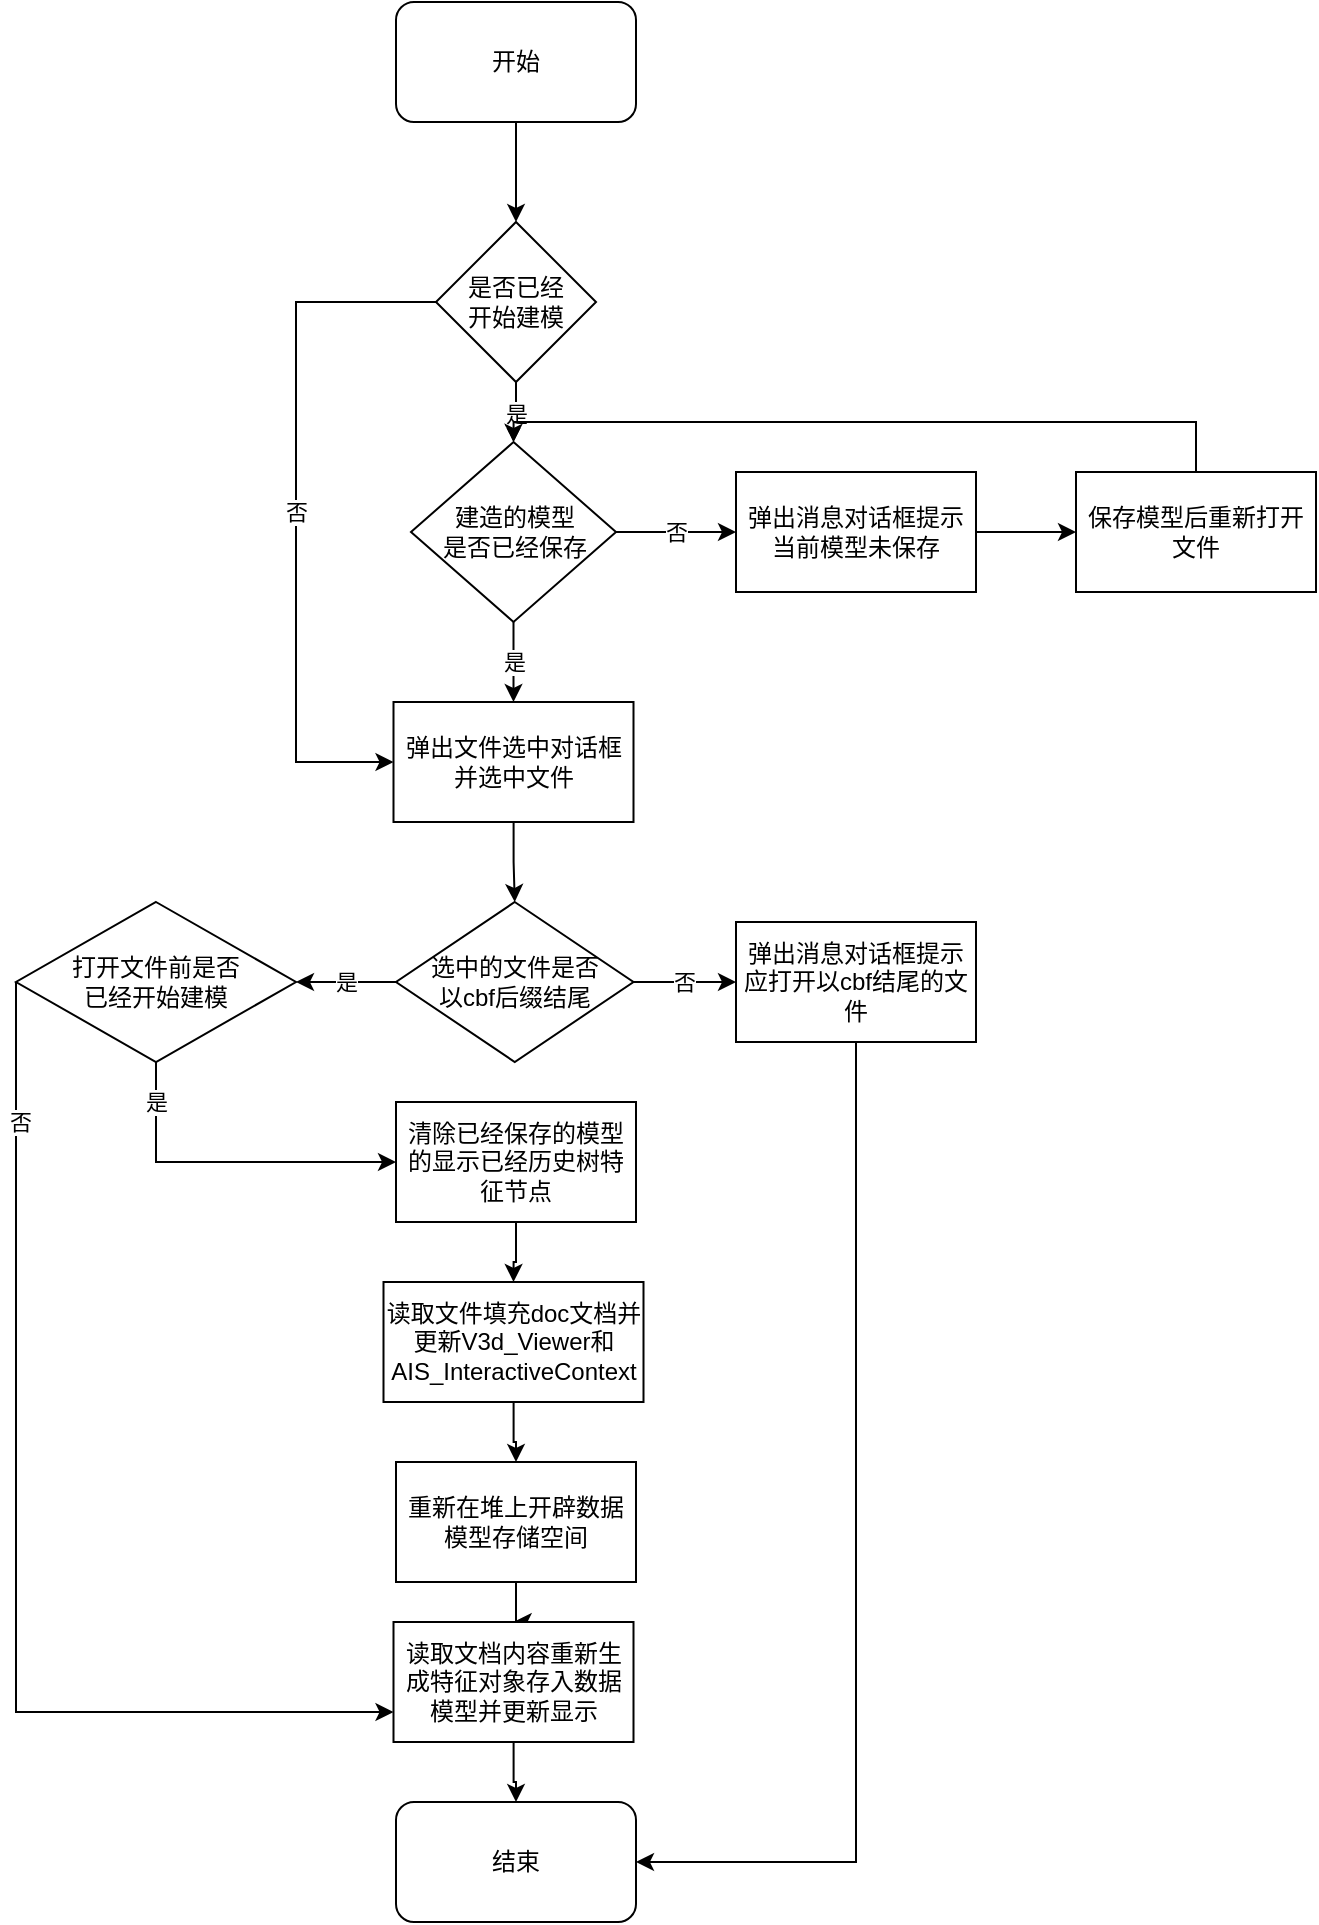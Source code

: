 <mxfile version="21.0.7" type="github">
  <diagram name="第 1 页" id="0Em5EwTK6glhkeCX4Q82">
    <mxGraphModel dx="2977" dy="967" grid="1" gridSize="10" guides="1" tooltips="1" connect="1" arrows="1" fold="1" page="1" pageScale="1" pageWidth="827" pageHeight="1169" math="0" shadow="0">
      <root>
        <mxCell id="0" />
        <mxCell id="1" parent="0" />
        <mxCell id="jxCu223SDdkoaslGFEt7-2" style="edgeStyle=orthogonalEdgeStyle;rounded=0;orthogonalLoop=1;jettySize=auto;html=1;entryX=0.5;entryY=0;entryDx=0;entryDy=0;" edge="1" parent="1" source="jxCu223SDdkoaslGFEt7-1" target="jxCu223SDdkoaslGFEt7-3">
          <mxGeometry relative="1" as="geometry">
            <mxPoint x="80" y="250" as="targetPoint" />
          </mxGeometry>
        </mxCell>
        <mxCell id="jxCu223SDdkoaslGFEt7-1" value="开始" style="rounded=1;whiteSpace=wrap;html=1;" vertex="1" parent="1">
          <mxGeometry x="20" y="160" width="120" height="60" as="geometry" />
        </mxCell>
        <mxCell id="jxCu223SDdkoaslGFEt7-4" value="是" style="edgeStyle=orthogonalEdgeStyle;rounded=0;orthogonalLoop=1;jettySize=auto;html=1;entryX=0.5;entryY=0;entryDx=0;entryDy=0;" edge="1" parent="1" source="jxCu223SDdkoaslGFEt7-3" target="jxCu223SDdkoaslGFEt7-5">
          <mxGeometry relative="1" as="geometry">
            <mxPoint x="80" y="390" as="targetPoint" />
          </mxGeometry>
        </mxCell>
        <mxCell id="jxCu223SDdkoaslGFEt7-8" value="否" style="edgeStyle=orthogonalEdgeStyle;rounded=0;orthogonalLoop=1;jettySize=auto;html=1;entryX=0;entryY=0.5;entryDx=0;entryDy=0;" edge="1" parent="1" source="jxCu223SDdkoaslGFEt7-3" target="jxCu223SDdkoaslGFEt7-11">
          <mxGeometry relative="1" as="geometry">
            <mxPoint x="-80" y="580" as="targetPoint" />
            <Array as="points">
              <mxPoint x="-30" y="310" />
              <mxPoint x="-30" y="540" />
            </Array>
          </mxGeometry>
        </mxCell>
        <mxCell id="jxCu223SDdkoaslGFEt7-3" value="是否已经&lt;br&gt;开始建模" style="rhombus;whiteSpace=wrap;html=1;" vertex="1" parent="1">
          <mxGeometry x="40" y="270" width="80" height="80" as="geometry" />
        </mxCell>
        <mxCell id="jxCu223SDdkoaslGFEt7-7" value="是" style="edgeStyle=orthogonalEdgeStyle;rounded=0;orthogonalLoop=1;jettySize=auto;html=1;entryX=0.5;entryY=0;entryDx=0;entryDy=0;" edge="1" parent="1" source="jxCu223SDdkoaslGFEt7-5" target="jxCu223SDdkoaslGFEt7-11">
          <mxGeometry relative="1" as="geometry">
            <mxPoint x="80" y="510" as="targetPoint" />
          </mxGeometry>
        </mxCell>
        <mxCell id="jxCu223SDdkoaslGFEt7-9" value="否" style="edgeStyle=orthogonalEdgeStyle;rounded=0;orthogonalLoop=1;jettySize=auto;html=1;entryX=0;entryY=0.5;entryDx=0;entryDy=0;" edge="1" parent="1" source="jxCu223SDdkoaslGFEt7-5" target="jxCu223SDdkoaslGFEt7-10">
          <mxGeometry relative="1" as="geometry">
            <mxPoint x="180" y="425" as="targetPoint" />
          </mxGeometry>
        </mxCell>
        <mxCell id="jxCu223SDdkoaslGFEt7-5" value="建造的模型&lt;br&gt;是否已经保存" style="rhombus;whiteSpace=wrap;html=1;" vertex="1" parent="1">
          <mxGeometry x="27.5" y="380" width="102.5" height="90" as="geometry" />
        </mxCell>
        <mxCell id="jxCu223SDdkoaslGFEt7-29" style="edgeStyle=orthogonalEdgeStyle;rounded=0;orthogonalLoop=1;jettySize=auto;html=1;entryX=0;entryY=0.5;entryDx=0;entryDy=0;" edge="1" parent="1" source="jxCu223SDdkoaslGFEt7-10" target="jxCu223SDdkoaslGFEt7-30">
          <mxGeometry relative="1" as="geometry">
            <mxPoint x="350" y="425" as="targetPoint" />
          </mxGeometry>
        </mxCell>
        <mxCell id="jxCu223SDdkoaslGFEt7-10" value="弹出消息对话框提示当前模型未保存" style="rounded=0;whiteSpace=wrap;html=1;" vertex="1" parent="1">
          <mxGeometry x="190" y="395" width="120" height="60" as="geometry" />
        </mxCell>
        <mxCell id="jxCu223SDdkoaslGFEt7-12" style="edgeStyle=orthogonalEdgeStyle;rounded=0;orthogonalLoop=1;jettySize=auto;html=1;entryX=0.5;entryY=0;entryDx=0;entryDy=0;" edge="1" parent="1" source="jxCu223SDdkoaslGFEt7-11" target="jxCu223SDdkoaslGFEt7-13">
          <mxGeometry relative="1" as="geometry">
            <mxPoint x="78.75" y="610" as="targetPoint" />
          </mxGeometry>
        </mxCell>
        <mxCell id="jxCu223SDdkoaslGFEt7-11" value="弹出文件选中对话框并选中文件" style="rounded=0;whiteSpace=wrap;html=1;" vertex="1" parent="1">
          <mxGeometry x="18.75" y="510" width="120" height="60" as="geometry" />
        </mxCell>
        <mxCell id="jxCu223SDdkoaslGFEt7-32" value="否" style="edgeStyle=orthogonalEdgeStyle;rounded=0;orthogonalLoop=1;jettySize=auto;html=1;entryX=0;entryY=0.5;entryDx=0;entryDy=0;" edge="1" parent="1" source="jxCu223SDdkoaslGFEt7-13" target="jxCu223SDdkoaslGFEt7-33">
          <mxGeometry relative="1" as="geometry">
            <mxPoint x="200" y="650" as="targetPoint" />
          </mxGeometry>
        </mxCell>
        <mxCell id="jxCu223SDdkoaslGFEt7-36" value="是" style="edgeStyle=orthogonalEdgeStyle;rounded=0;orthogonalLoop=1;jettySize=auto;html=1;exitX=0;exitY=0.5;exitDx=0;exitDy=0;entryX=1;entryY=0.5;entryDx=0;entryDy=0;" edge="1" parent="1" source="jxCu223SDdkoaslGFEt7-13" target="jxCu223SDdkoaslGFEt7-35">
          <mxGeometry relative="1" as="geometry" />
        </mxCell>
        <mxCell id="jxCu223SDdkoaslGFEt7-13" value="选中的文件是否&lt;br&gt;以cbf后缀结尾" style="rhombus;whiteSpace=wrap;html=1;" vertex="1" parent="1">
          <mxGeometry x="20" y="610" width="118.75" height="80" as="geometry" />
        </mxCell>
        <mxCell id="jxCu223SDdkoaslGFEt7-21" style="edgeStyle=orthogonalEdgeStyle;rounded=0;orthogonalLoop=1;jettySize=auto;html=1;entryX=0.5;entryY=0;entryDx=0;entryDy=0;" edge="1" parent="1" source="jxCu223SDdkoaslGFEt7-16" target="jxCu223SDdkoaslGFEt7-22">
          <mxGeometry relative="1" as="geometry">
            <mxPoint x="80" y="920" as="targetPoint" />
          </mxGeometry>
        </mxCell>
        <mxCell id="jxCu223SDdkoaslGFEt7-16" value="读取文件填充doc文档并更新V3d_Viewer和AIS_InteractiveContext" style="rounded=0;whiteSpace=wrap;html=1;" vertex="1" parent="1">
          <mxGeometry x="13.75" y="800" width="130" height="60" as="geometry" />
        </mxCell>
        <mxCell id="jxCu223SDdkoaslGFEt7-20" style="edgeStyle=orthogonalEdgeStyle;rounded=0;orthogonalLoop=1;jettySize=auto;html=1;entryX=0.5;entryY=0;entryDx=0;entryDy=0;" edge="1" parent="1" source="jxCu223SDdkoaslGFEt7-19" target="jxCu223SDdkoaslGFEt7-16">
          <mxGeometry relative="1" as="geometry" />
        </mxCell>
        <mxCell id="jxCu223SDdkoaslGFEt7-19" value="清除已经保存的模型的显示已经历史树特征节点" style="rounded=0;whiteSpace=wrap;html=1;" vertex="1" parent="1">
          <mxGeometry x="20" y="710" width="120" height="60" as="geometry" />
        </mxCell>
        <mxCell id="jxCu223SDdkoaslGFEt7-23" style="edgeStyle=orthogonalEdgeStyle;rounded=0;orthogonalLoop=1;jettySize=auto;html=1;entryX=0.5;entryY=0;entryDx=0;entryDy=0;" edge="1" parent="1" source="jxCu223SDdkoaslGFEt7-22" target="jxCu223SDdkoaslGFEt7-24">
          <mxGeometry relative="1" as="geometry">
            <mxPoint x="80" y="1020" as="targetPoint" />
          </mxGeometry>
        </mxCell>
        <mxCell id="jxCu223SDdkoaslGFEt7-22" value="重新在堆上开辟数据模型存储空间" style="rounded=0;whiteSpace=wrap;html=1;" vertex="1" parent="1">
          <mxGeometry x="20" y="890" width="120" height="60" as="geometry" />
        </mxCell>
        <mxCell id="jxCu223SDdkoaslGFEt7-26" style="edgeStyle=orthogonalEdgeStyle;rounded=0;orthogonalLoop=1;jettySize=auto;html=1;entryX=0.5;entryY=0;entryDx=0;entryDy=0;" edge="1" parent="1" source="jxCu223SDdkoaslGFEt7-24" target="jxCu223SDdkoaslGFEt7-27">
          <mxGeometry relative="1" as="geometry">
            <mxPoint x="78.75" y="1090" as="targetPoint" />
          </mxGeometry>
        </mxCell>
        <mxCell id="jxCu223SDdkoaslGFEt7-24" value="读取文档内容重新生成特征对象存入数据模型并更新显示" style="rounded=0;whiteSpace=wrap;html=1;" vertex="1" parent="1">
          <mxGeometry x="18.75" y="970" width="120" height="60" as="geometry" />
        </mxCell>
        <mxCell id="jxCu223SDdkoaslGFEt7-27" value="结束" style="rounded=1;whiteSpace=wrap;html=1;" vertex="1" parent="1">
          <mxGeometry x="20" y="1060" width="120" height="60" as="geometry" />
        </mxCell>
        <mxCell id="jxCu223SDdkoaslGFEt7-31" style="edgeStyle=orthogonalEdgeStyle;rounded=0;orthogonalLoop=1;jettySize=auto;html=1;entryX=0.5;entryY=0;entryDx=0;entryDy=0;" edge="1" parent="1" source="jxCu223SDdkoaslGFEt7-30" target="jxCu223SDdkoaslGFEt7-5">
          <mxGeometry relative="1" as="geometry">
            <Array as="points">
              <mxPoint x="420" y="370" />
              <mxPoint x="79" y="370" />
            </Array>
          </mxGeometry>
        </mxCell>
        <mxCell id="jxCu223SDdkoaslGFEt7-30" value="保存模型后重新打开文件" style="rounded=0;whiteSpace=wrap;html=1;" vertex="1" parent="1">
          <mxGeometry x="360" y="395" width="120" height="60" as="geometry" />
        </mxCell>
        <mxCell id="jxCu223SDdkoaslGFEt7-34" style="edgeStyle=orthogonalEdgeStyle;rounded=0;orthogonalLoop=1;jettySize=auto;html=1;entryX=1;entryY=0.5;entryDx=0;entryDy=0;" edge="1" parent="1" source="jxCu223SDdkoaslGFEt7-33" target="jxCu223SDdkoaslGFEt7-27">
          <mxGeometry relative="1" as="geometry">
            <Array as="points">
              <mxPoint x="250" y="1090" />
            </Array>
          </mxGeometry>
        </mxCell>
        <mxCell id="jxCu223SDdkoaslGFEt7-33" value="弹出消息对话框提示应打开以cbf结尾的文件" style="rounded=0;whiteSpace=wrap;html=1;" vertex="1" parent="1">
          <mxGeometry x="190" y="620" width="120" height="60" as="geometry" />
        </mxCell>
        <mxCell id="jxCu223SDdkoaslGFEt7-38" value="是" style="edgeStyle=orthogonalEdgeStyle;rounded=0;orthogonalLoop=1;jettySize=auto;html=1;entryX=0;entryY=0.5;entryDx=0;entryDy=0;" edge="1" parent="1" source="jxCu223SDdkoaslGFEt7-35" target="jxCu223SDdkoaslGFEt7-19">
          <mxGeometry x="-0.765" relative="1" as="geometry">
            <mxPoint x="-100" y="790" as="targetPoint" />
            <Array as="points">
              <mxPoint x="-100" y="740" />
            </Array>
            <mxPoint as="offset" />
          </mxGeometry>
        </mxCell>
        <mxCell id="jxCu223SDdkoaslGFEt7-40" style="edgeStyle=orthogonalEdgeStyle;rounded=0;orthogonalLoop=1;jettySize=auto;html=1;entryX=0;entryY=0.75;entryDx=0;entryDy=0;" edge="1" parent="1" source="jxCu223SDdkoaslGFEt7-35" target="jxCu223SDdkoaslGFEt7-24">
          <mxGeometry relative="1" as="geometry">
            <Array as="points">
              <mxPoint x="-170" y="1015" />
            </Array>
          </mxGeometry>
        </mxCell>
        <mxCell id="jxCu223SDdkoaslGFEt7-41" value="否" style="edgeLabel;html=1;align=center;verticalAlign=middle;resizable=0;points=[];" vertex="1" connectable="0" parent="jxCu223SDdkoaslGFEt7-40">
          <mxGeometry x="-0.747" y="2" relative="1" as="geometry">
            <mxPoint as="offset" />
          </mxGeometry>
        </mxCell>
        <mxCell id="jxCu223SDdkoaslGFEt7-35" value="打开文件前是否&lt;br&gt;已经开始建模" style="rhombus;whiteSpace=wrap;html=1;" vertex="1" parent="1">
          <mxGeometry x="-170" y="610" width="140" height="80" as="geometry" />
        </mxCell>
      </root>
    </mxGraphModel>
  </diagram>
</mxfile>
